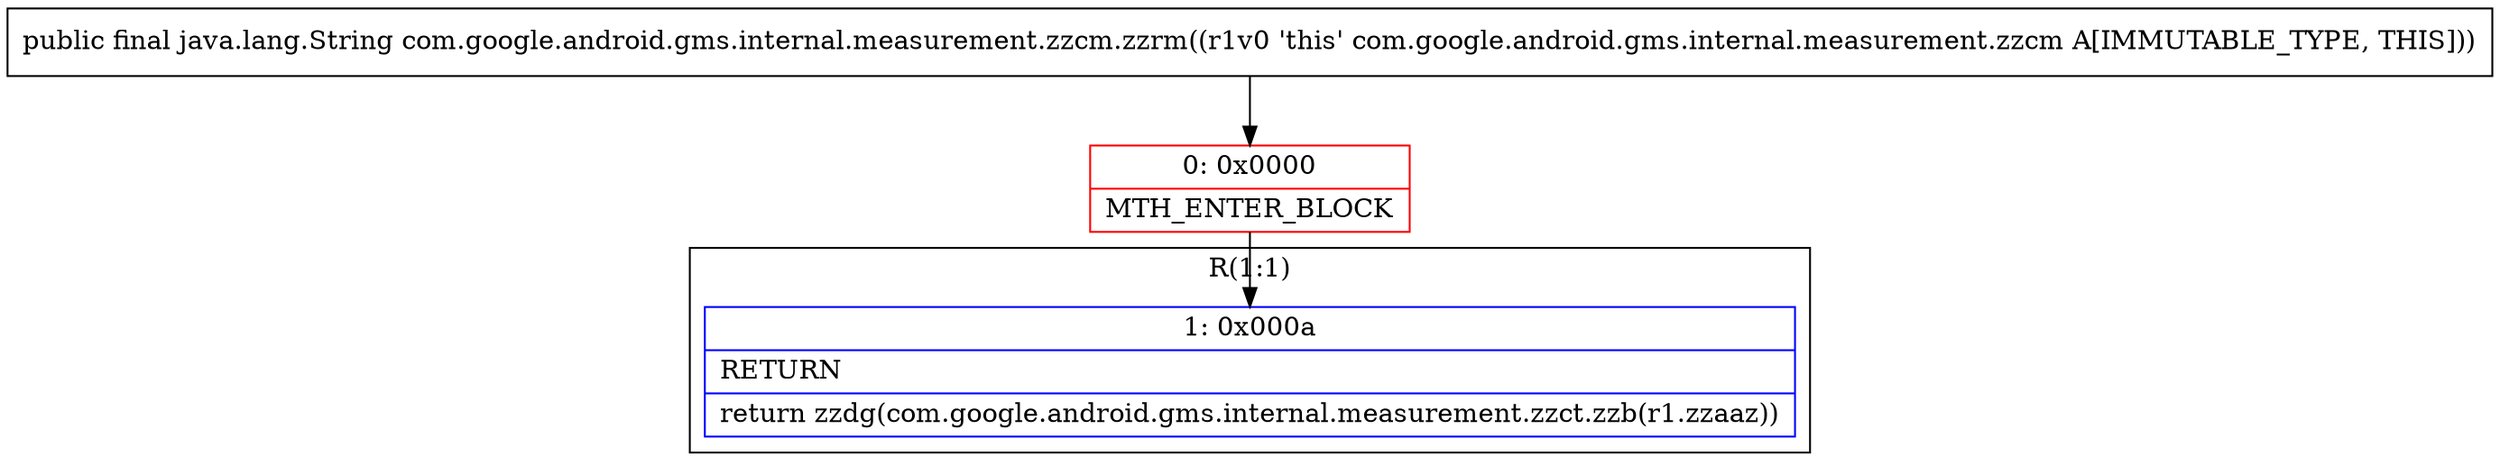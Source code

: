 digraph "CFG forcom.google.android.gms.internal.measurement.zzcm.zzrm()Ljava\/lang\/String;" {
subgraph cluster_Region_208524954 {
label = "R(1:1)";
node [shape=record,color=blue];
Node_1 [shape=record,label="{1\:\ 0x000a|RETURN\l|return zzdg(com.google.android.gms.internal.measurement.zzct.zzb(r1.zzaaz))\l}"];
}
Node_0 [shape=record,color=red,label="{0\:\ 0x0000|MTH_ENTER_BLOCK\l}"];
MethodNode[shape=record,label="{public final java.lang.String com.google.android.gms.internal.measurement.zzcm.zzrm((r1v0 'this' com.google.android.gms.internal.measurement.zzcm A[IMMUTABLE_TYPE, THIS])) }"];
MethodNode -> Node_0;
Node_0 -> Node_1;
}

